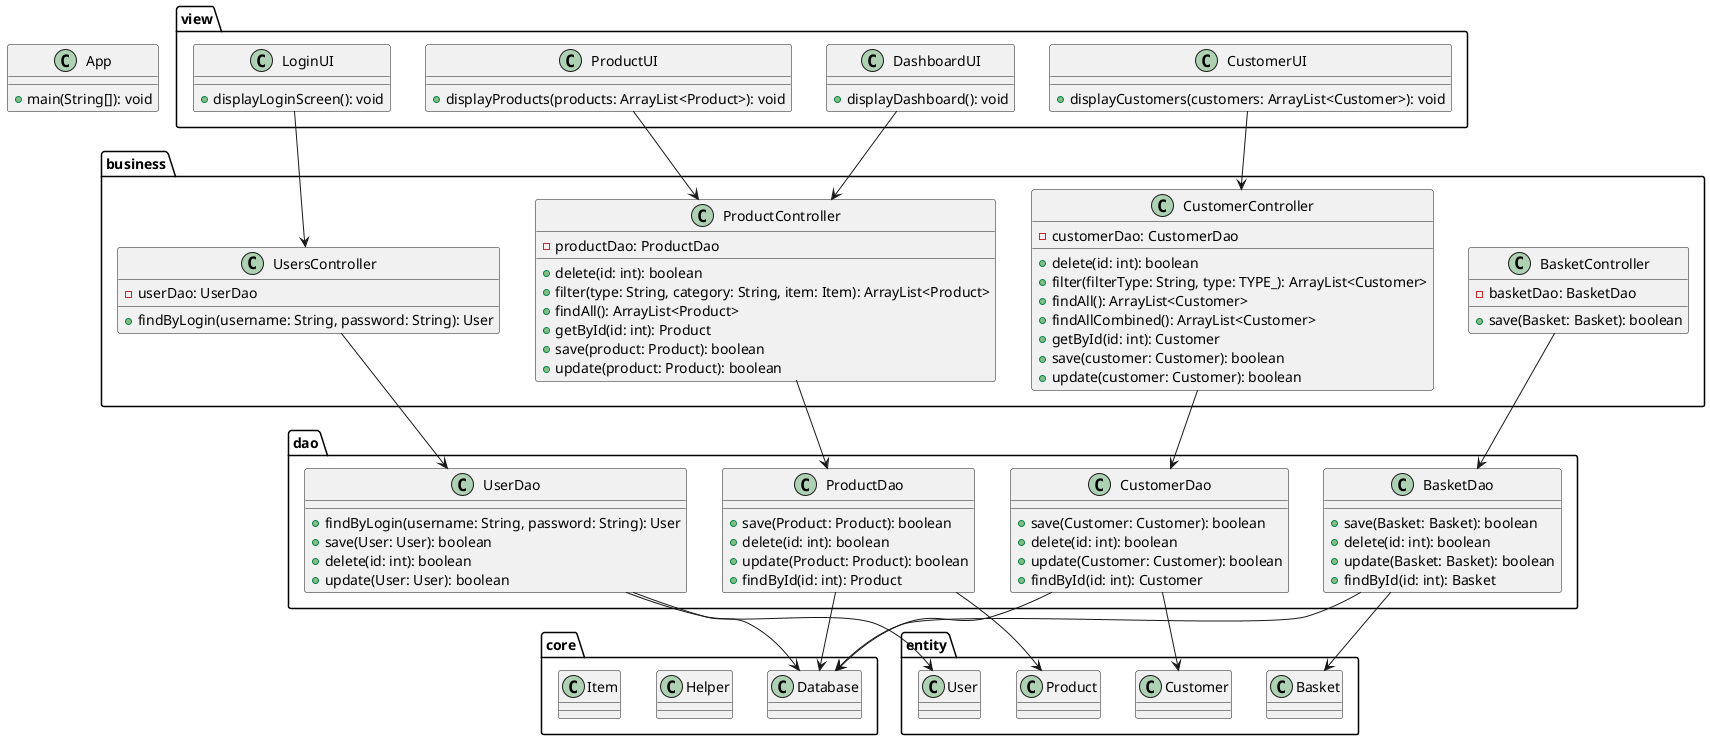 @startuml

package "business" {
    class BasketController {
        - basketDao: BasketDao
        + save(Basket: Basket): boolean
    }
    class CustomerController {
        - customerDao: CustomerDao
        + delete(id: int): boolean
        + filter(filterType: String, type: TYPE_): ArrayList<Customer>
        + findAll(): ArrayList<Customer>
        + findAllCombined(): ArrayList<Customer>
        + getById(id: int): Customer
        + save(customer: Customer): boolean
        + update(customer: Customer): boolean
    }
    class ProductController {
        - productDao: ProductDao
        + delete(id: int): boolean
        + filter(type: String, category: String, item: Item): ArrayList<Product>
        + findAll(): ArrayList<Product>
        + getById(id: int): Product
        + save(product: Product): boolean
        + update(product: Product): boolean
    }
    class UsersController {
        - userDao: UserDao
        + findByLogin(username: String, password: String): User
    }
}

package "core" {
    class Database{}
    class Helper{}
    class Item{}
}

package "dao" {
    class BasketDao {
        + save(Basket: Basket): boolean
        + delete(id: int): boolean
        + update(Basket: Basket): boolean
        + findById(id: int): Basket
    }
    class CustomerDao {
        + save(Customer: Customer): boolean
        + delete(id: int): boolean
        + update(Customer: Customer): boolean
        + findById(id: int): Customer
    }
    class ProductDao {
        + save(Product: Product): boolean
        + delete(id: int): boolean
        + update(Product: Product): boolean
        + findById(id: int): Product
    }
    class UserDao {
        + findByLogin(username: String, password: String): User
        + save(User: User): boolean
        + delete(id: int): boolean
        + update(User: User): boolean
    }
}

package "entity" {
    class Basket
    class Customer
    class Product
    class User
}

package "view" {
    class CustomerUI {
        + displayCustomers(customers: ArrayList<Customer>): void
    }
    class DashboardUI {
        + displayDashboard(): void
    }
    class LoginUI {
        + displayLoginScreen(): void
    }
    class ProductUI {
        + displayProducts(products: ArrayList<Product>): void
    }
}

class App {
    + main(String[]): void
}

' Relationships between classes
BasketController --> BasketDao
CustomerController --> CustomerDao
ProductController --> ProductDao
UsersController --> UserDao

BasketDao --> Database
CustomerDao --> Database
ProductDao --> Database
UserDao --> Database

BasketDao --> Basket
CustomerDao --> Customer
ProductDao --> Product
UserDao --> User

CustomerUI --> CustomerController
DashboardUI --> ProductController
LoginUI --> UsersController
ProductUI --> ProductController

@enduml
